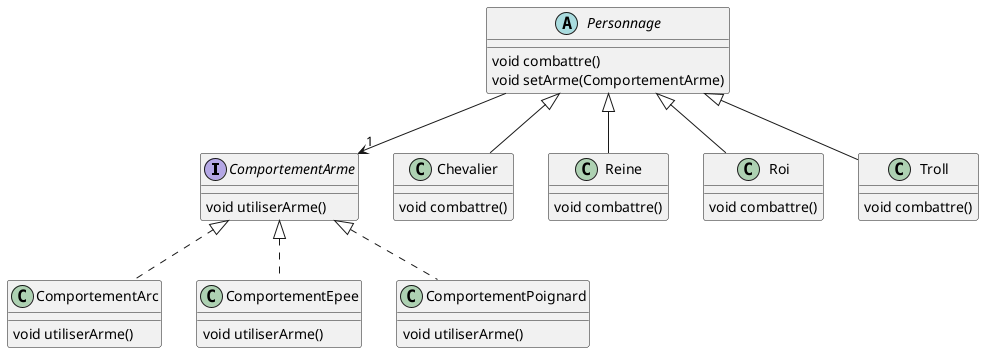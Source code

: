 @startuml

' definitions
' -----------

' package "comportements"
interface ComportementArme
' end package

' package "comportements.implementation"
class ComportementArc
class ComportementEpee
class ComportementPoignard
' end package

' package "application"
class Chevalier
abstract Personnage
class Reine
class Roi
class Troll
' end package

' content
' -------

' Reine:
Personnage <|-- Reine
Reine : void combattre()

' Chevalier:
Personnage <|-- Chevalier
Chevalier : void combattre()

' ComportementArme:
ComportementArme : void utiliserArme()

' ComportementPoignard:
ComportementArme <|.. ComportementPoignard
ComportementPoignard : void utiliserArme()

' Troll:
Personnage <|-- Troll
Troll : void combattre()

' ComportementEpee:
ComportementArme <|.. ComportementEpee
ComportementEpee : void utiliserArme()

' Personnage:
Personnage --> "1" ComportementArme
Personnage : void combattre()
Personnage : void setArme(ComportementArme)

' Roi:
Personnage <|-- Roi
Roi : void combattre()

' ComportementArc:
ComportementArme <|.. ComportementArc
ComportementArc : void utiliserArme()

@enduml
